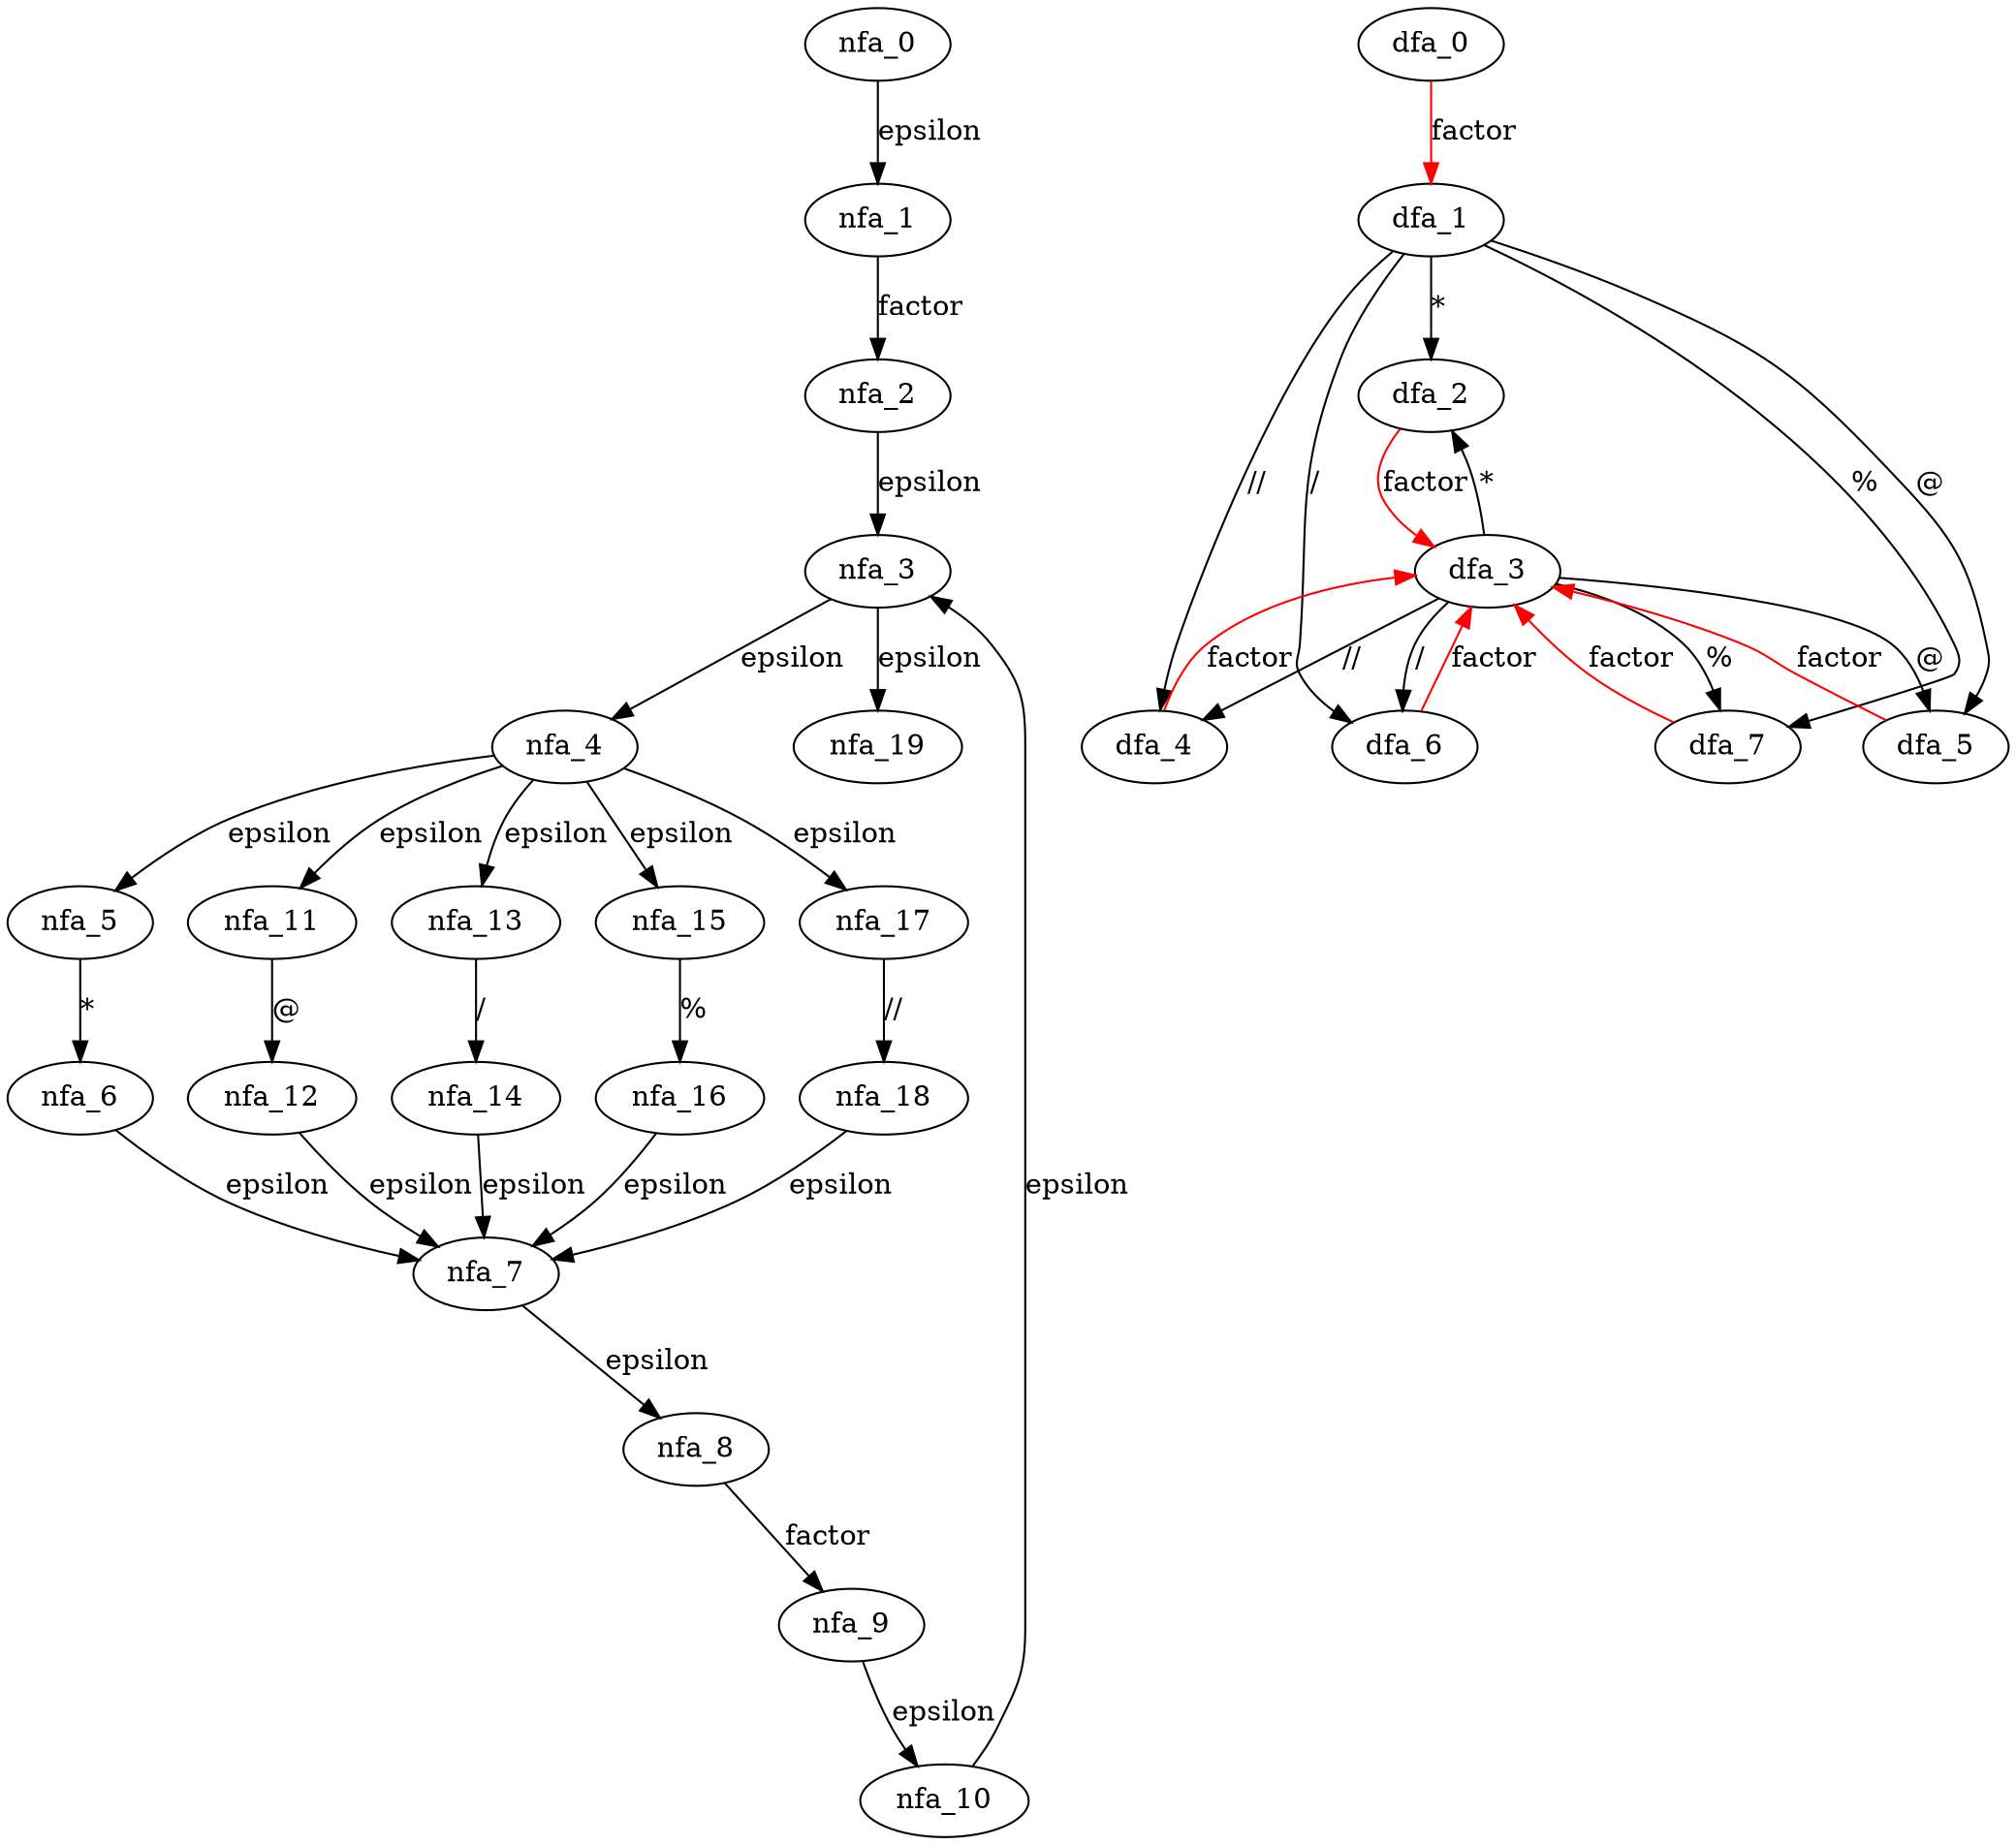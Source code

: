 digraph term {
 subgraph term_nfa {
  nfa_0->nfa_1[label=epsilon]
  nfa_1->nfa_2[label=factor]
  nfa_2->nfa_3[label=epsilon]
  nfa_3->nfa_4[label=epsilon]
  nfa_4->nfa_5[label=epsilon]
  nfa_5->nfa_6[label="*"]
  nfa_6->nfa_7[label=epsilon]
  nfa_7->nfa_8[label=epsilon]
  nfa_8->nfa_9[label=factor]
  nfa_9->nfa_10[label=epsilon]
  nfa_10->nfa_3[label=epsilon]
  nfa_4->nfa_11[label=epsilon]
  nfa_11->nfa_12[label="@"]
  nfa_12->nfa_7[label=epsilon]
  nfa_4->nfa_13[label=epsilon]
  nfa_13->nfa_14[label="/"]
  nfa_14->nfa_7[label=epsilon]
  nfa_4->nfa_15[label=epsilon]
  nfa_15->nfa_16[label="%"]
  nfa_16->nfa_7[label=epsilon]
  nfa_4->nfa_17[label=epsilon]
  nfa_17->nfa_18[label="//"]
  nfa_18->nfa_7[label=epsilon]
  nfa_3->nfa_19[label=epsilon]
  }
 subgraph term_dfa {
  dfa_0->dfa_1[label=factor,color=red]
  dfa_1->dfa_2[label="*"]
  dfa_2->dfa_3[label=factor,color=red]
  dfa_3->dfa_2[label="*"]
  dfa_3->dfa_4[label="//"]
  dfa_4->dfa_3[label=factor,color=red]
  dfa_3->dfa_5[label="@"]
  dfa_5->dfa_3[label=factor,color=red]
  dfa_3->dfa_6[label="/"]
  dfa_6->dfa_3[label=factor,color=red]
  dfa_3->dfa_7[label="%"]
  dfa_7->dfa_3[label=factor,color=red]
  dfa_1->dfa_4[label="//"]
  dfa_1->dfa_5[label="@"]
  dfa_1->dfa_6[label="/"]
  dfa_1->dfa_7[label="%"]
  }
}
